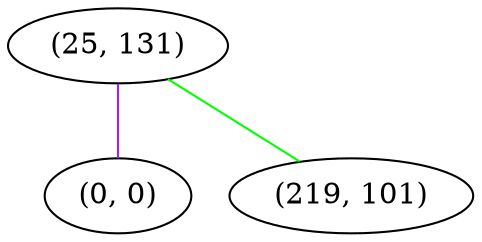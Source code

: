 graph "" {
"(25, 131)";
"(0, 0)";
"(219, 101)";
"(25, 131)" -- "(0, 0)"  [color=purple, key=0, weight=4];
"(25, 131)" -- "(219, 101)"  [color=green, key=0, weight=2];
}
